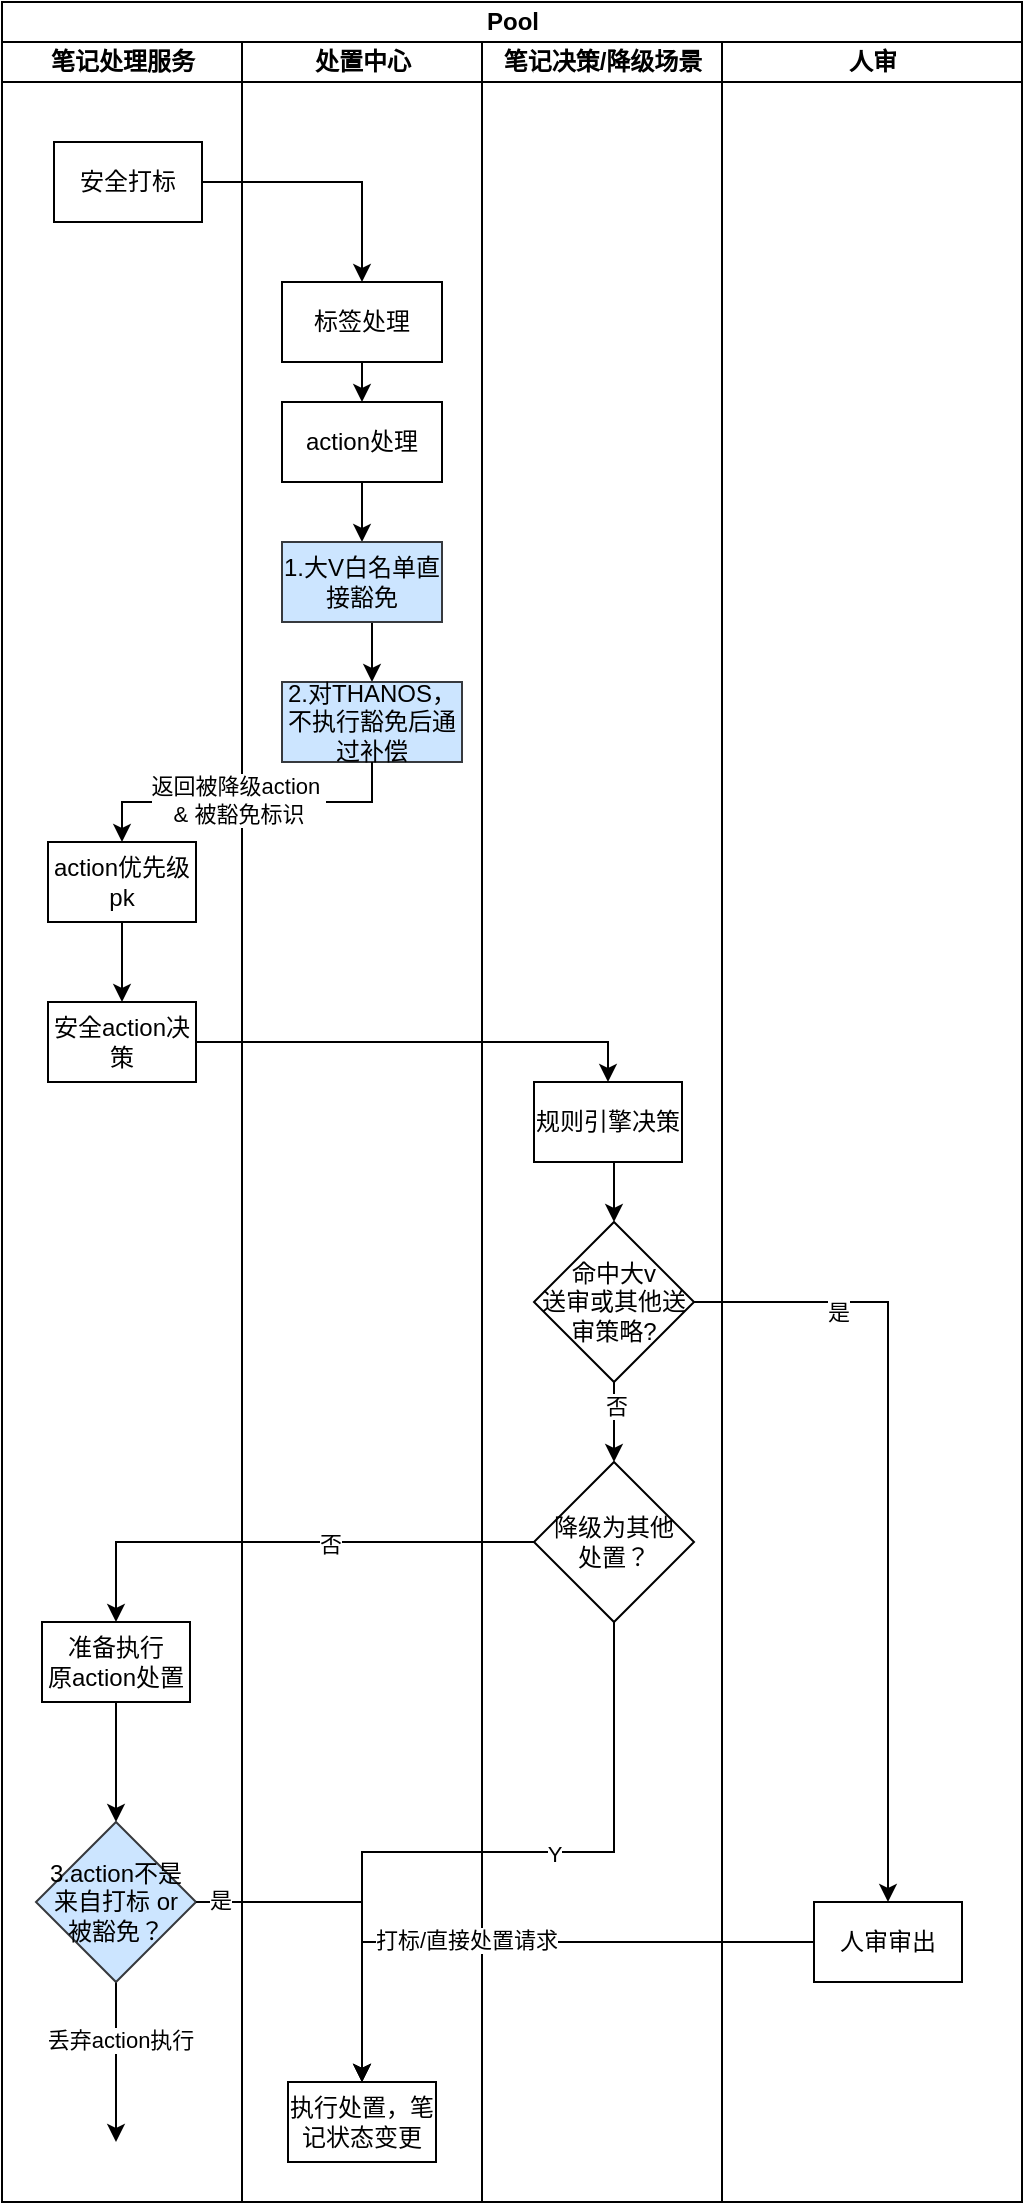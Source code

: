 <mxfile version="24.3.0" type="github">
  <diagram name="第 1 页" id="OgpjBNU1iHbVYSOEx-6i">
    <mxGraphModel dx="1434" dy="820" grid="1" gridSize="10" guides="1" tooltips="1" connect="1" arrows="1" fold="1" page="1" pageScale="1" pageWidth="827" pageHeight="1169" math="0" shadow="0">
      <root>
        <mxCell id="0" />
        <mxCell id="1" parent="0" />
        <mxCell id="e3zYSlDS5NVleH7Sg0XO-7" value="Pool" style="swimlane;childLayout=stackLayout;resizeParent=1;resizeParentMax=0;startSize=20;html=1;" vertex="1" parent="1">
          <mxGeometry x="234" y="140" width="510" height="1100" as="geometry" />
        </mxCell>
        <mxCell id="e3zYSlDS5NVleH7Sg0XO-8" value="笔记处理服务" style="swimlane;startSize=20;html=1;" vertex="1" parent="e3zYSlDS5NVleH7Sg0XO-7">
          <mxGeometry y="20" width="120" height="1080" as="geometry" />
        </mxCell>
        <mxCell id="e3zYSlDS5NVleH7Sg0XO-12" value="安全打标" style="rounded=0;whiteSpace=wrap;html=1;" vertex="1" parent="e3zYSlDS5NVleH7Sg0XO-8">
          <mxGeometry x="26" y="50" width="74" height="40" as="geometry" />
        </mxCell>
        <mxCell id="e3zYSlDS5NVleH7Sg0XO-34" style="edgeStyle=orthogonalEdgeStyle;rounded=0;orthogonalLoop=1;jettySize=auto;html=1;exitX=0.5;exitY=1;exitDx=0;exitDy=0;entryX=0.5;entryY=0;entryDx=0;entryDy=0;" edge="1" parent="e3zYSlDS5NVleH7Sg0XO-8" source="e3zYSlDS5NVleH7Sg0XO-27" target="e3zYSlDS5NVleH7Sg0XO-32">
          <mxGeometry relative="1" as="geometry" />
        </mxCell>
        <mxCell id="e3zYSlDS5NVleH7Sg0XO-27" value="action优先级pk" style="rounded=0;whiteSpace=wrap;html=1;" vertex="1" parent="e3zYSlDS5NVleH7Sg0XO-8">
          <mxGeometry x="23" y="400" width="74" height="40" as="geometry" />
        </mxCell>
        <mxCell id="e3zYSlDS5NVleH7Sg0XO-32" value="安全action决策" style="rounded=0;whiteSpace=wrap;html=1;" vertex="1" parent="e3zYSlDS5NVleH7Sg0XO-8">
          <mxGeometry x="23" y="480" width="74" height="40" as="geometry" />
        </mxCell>
        <mxCell id="e3zYSlDS5NVleH7Sg0XO-85" style="edgeStyle=orthogonalEdgeStyle;rounded=0;orthogonalLoop=1;jettySize=auto;html=1;exitX=0.5;exitY=1;exitDx=0;exitDy=0;entryX=0.5;entryY=0;entryDx=0;entryDy=0;" edge="1" parent="e3zYSlDS5NVleH7Sg0XO-8" source="e3zYSlDS5NVleH7Sg0XO-68" target="e3zYSlDS5NVleH7Sg0XO-83">
          <mxGeometry relative="1" as="geometry" />
        </mxCell>
        <mxCell id="e3zYSlDS5NVleH7Sg0XO-68" value="准备执行&lt;div&gt;原action处置&lt;/div&gt;" style="rounded=0;whiteSpace=wrap;html=1;" vertex="1" parent="e3zYSlDS5NVleH7Sg0XO-8">
          <mxGeometry x="20" y="790" width="74" height="40" as="geometry" />
        </mxCell>
        <mxCell id="e3zYSlDS5NVleH7Sg0XO-89" style="edgeStyle=orthogonalEdgeStyle;rounded=0;orthogonalLoop=1;jettySize=auto;html=1;exitX=0.5;exitY=1;exitDx=0;exitDy=0;" edge="1" parent="e3zYSlDS5NVleH7Sg0XO-8" source="e3zYSlDS5NVleH7Sg0XO-83">
          <mxGeometry relative="1" as="geometry">
            <mxPoint x="57" y="1050" as="targetPoint" />
          </mxGeometry>
        </mxCell>
        <mxCell id="e3zYSlDS5NVleH7Sg0XO-90" value="丢弃action执行" style="edgeLabel;html=1;align=center;verticalAlign=middle;resizable=0;points=[];" vertex="1" connectable="0" parent="e3zYSlDS5NVleH7Sg0XO-89">
          <mxGeometry x="-0.28" y="2" relative="1" as="geometry">
            <mxPoint as="offset" />
          </mxGeometry>
        </mxCell>
        <mxCell id="e3zYSlDS5NVleH7Sg0XO-83" value="3.action不是来自打标 or&lt;br&gt;被豁免？" style="rhombus;whiteSpace=wrap;html=1;fillColor=#cce5ff;strokeColor=#36393d;" vertex="1" parent="e3zYSlDS5NVleH7Sg0XO-8">
          <mxGeometry x="17" y="890" width="80" height="80" as="geometry" />
        </mxCell>
        <mxCell id="e3zYSlDS5NVleH7Sg0XO-9" value="处置中心" style="swimlane;startSize=20;html=1;" vertex="1" parent="e3zYSlDS5NVleH7Sg0XO-7">
          <mxGeometry x="120" y="20" width="120" height="1080" as="geometry" />
        </mxCell>
        <mxCell id="e3zYSlDS5NVleH7Sg0XO-28" style="edgeStyle=orthogonalEdgeStyle;rounded=0;orthogonalLoop=1;jettySize=auto;html=1;exitX=0.5;exitY=1;exitDx=0;exitDy=0;entryX=0.5;entryY=0;entryDx=0;entryDy=0;" edge="1" parent="e3zYSlDS5NVleH7Sg0XO-9" source="e3zYSlDS5NVleH7Sg0XO-13" target="e3zYSlDS5NVleH7Sg0XO-25">
          <mxGeometry relative="1" as="geometry" />
        </mxCell>
        <mxCell id="e3zYSlDS5NVleH7Sg0XO-13" value="标签处理" style="rounded=0;whiteSpace=wrap;html=1;" vertex="1" parent="e3zYSlDS5NVleH7Sg0XO-9">
          <mxGeometry x="20" y="120" width="80" height="40" as="geometry" />
        </mxCell>
        <mxCell id="e3zYSlDS5NVleH7Sg0XO-29" style="edgeStyle=orthogonalEdgeStyle;rounded=0;orthogonalLoop=1;jettySize=auto;html=1;exitX=0.5;exitY=1;exitDx=0;exitDy=0;entryX=0.5;entryY=0;entryDx=0;entryDy=0;" edge="1" parent="e3zYSlDS5NVleH7Sg0XO-9" source="e3zYSlDS5NVleH7Sg0XO-25" target="e3zYSlDS5NVleH7Sg0XO-26">
          <mxGeometry relative="1" as="geometry" />
        </mxCell>
        <mxCell id="e3zYSlDS5NVleH7Sg0XO-25" value="action处理" style="rounded=0;whiteSpace=wrap;html=1;" vertex="1" parent="e3zYSlDS5NVleH7Sg0XO-9">
          <mxGeometry x="20" y="180" width="80" height="40" as="geometry" />
        </mxCell>
        <mxCell id="e3zYSlDS5NVleH7Sg0XO-52" style="edgeStyle=orthogonalEdgeStyle;rounded=0;orthogonalLoop=1;jettySize=auto;html=1;exitX=0.5;exitY=1;exitDx=0;exitDy=0;entryX=0.5;entryY=0;entryDx=0;entryDy=0;" edge="1" parent="e3zYSlDS5NVleH7Sg0XO-9" source="e3zYSlDS5NVleH7Sg0XO-26" target="e3zYSlDS5NVleH7Sg0XO-51">
          <mxGeometry relative="1" as="geometry" />
        </mxCell>
        <mxCell id="e3zYSlDS5NVleH7Sg0XO-26" value="1.大V白名单直接豁免" style="rounded=0;whiteSpace=wrap;html=1;fillColor=#cce5ff;strokeColor=#36393d;" vertex="1" parent="e3zYSlDS5NVleH7Sg0XO-9">
          <mxGeometry x="20" y="250" width="80" height="40" as="geometry" />
        </mxCell>
        <mxCell id="e3zYSlDS5NVleH7Sg0XO-51" value="2.对THANOS，不执行豁免后通过补偿" style="rounded=0;whiteSpace=wrap;html=1;fillColor=#cce5ff;strokeColor=#36393d;" vertex="1" parent="e3zYSlDS5NVleH7Sg0XO-9">
          <mxGeometry x="20" y="320" width="90" height="40" as="geometry" />
        </mxCell>
        <mxCell id="e3zYSlDS5NVleH7Sg0XO-56" value="执行处置，笔记状态变更" style="rounded=0;whiteSpace=wrap;html=1;" vertex="1" parent="e3zYSlDS5NVleH7Sg0XO-9">
          <mxGeometry x="23" y="1020" width="74" height="40" as="geometry" />
        </mxCell>
        <mxCell id="e3zYSlDS5NVleH7Sg0XO-10" value="笔记决策/降级场景" style="swimlane;startSize=20;html=1;" vertex="1" parent="e3zYSlDS5NVleH7Sg0XO-7">
          <mxGeometry x="240" y="20" width="120" height="1080" as="geometry" />
        </mxCell>
        <mxCell id="e3zYSlDS5NVleH7Sg0XO-48" style="edgeStyle=orthogonalEdgeStyle;rounded=0;orthogonalLoop=1;jettySize=auto;html=1;exitX=0.5;exitY=1;exitDx=0;exitDy=0;entryX=0.5;entryY=0;entryDx=0;entryDy=0;" edge="1" parent="e3zYSlDS5NVleH7Sg0XO-10" source="e3zYSlDS5NVleH7Sg0XO-33" target="e3zYSlDS5NVleH7Sg0XO-36">
          <mxGeometry relative="1" as="geometry" />
        </mxCell>
        <mxCell id="e3zYSlDS5NVleH7Sg0XO-33" value="规则引擎决策" style="rounded=0;whiteSpace=wrap;html=1;" vertex="1" parent="e3zYSlDS5NVleH7Sg0XO-10">
          <mxGeometry x="26" y="520" width="74" height="40" as="geometry" />
        </mxCell>
        <mxCell id="e3zYSlDS5NVleH7Sg0XO-77" style="edgeStyle=orthogonalEdgeStyle;rounded=0;orthogonalLoop=1;jettySize=auto;html=1;exitX=0.5;exitY=1;exitDx=0;exitDy=0;entryX=0.5;entryY=0;entryDx=0;entryDy=0;" edge="1" parent="e3zYSlDS5NVleH7Sg0XO-10" source="e3zYSlDS5NVleH7Sg0XO-36" target="e3zYSlDS5NVleH7Sg0XO-76">
          <mxGeometry relative="1" as="geometry" />
        </mxCell>
        <mxCell id="e3zYSlDS5NVleH7Sg0XO-78" value="否" style="edgeLabel;html=1;align=center;verticalAlign=middle;resizable=0;points=[];" vertex="1" connectable="0" parent="e3zYSlDS5NVleH7Sg0XO-77">
          <mxGeometry x="-0.4" y="1" relative="1" as="geometry">
            <mxPoint as="offset" />
          </mxGeometry>
        </mxCell>
        <mxCell id="e3zYSlDS5NVleH7Sg0XO-36" value="命中大v&lt;div&gt;送审或其他送审策略?&lt;/div&gt;" style="rhombus;whiteSpace=wrap;html=1;" vertex="1" parent="e3zYSlDS5NVleH7Sg0XO-10">
          <mxGeometry x="26" y="590" width="80" height="80" as="geometry" />
        </mxCell>
        <mxCell id="e3zYSlDS5NVleH7Sg0XO-76" value="降级为其他&lt;div&gt;处置？&lt;/div&gt;" style="rhombus;whiteSpace=wrap;html=1;" vertex="1" parent="e3zYSlDS5NVleH7Sg0XO-10">
          <mxGeometry x="26" y="710" width="80" height="80" as="geometry" />
        </mxCell>
        <mxCell id="e3zYSlDS5NVleH7Sg0XO-44" value="人审" style="swimlane;startSize=20;html=1;" vertex="1" parent="e3zYSlDS5NVleH7Sg0XO-7">
          <mxGeometry x="360" y="20" width="150" height="1080" as="geometry" />
        </mxCell>
        <mxCell id="e3zYSlDS5NVleH7Sg0XO-47" value="人审审出" style="rounded=0;whiteSpace=wrap;html=1;" vertex="1" parent="e3zYSlDS5NVleH7Sg0XO-44">
          <mxGeometry x="46" y="930" width="74" height="40" as="geometry" />
        </mxCell>
        <mxCell id="e3zYSlDS5NVleH7Sg0XO-24" style="edgeStyle=orthogonalEdgeStyle;rounded=0;orthogonalLoop=1;jettySize=auto;html=1;exitX=1;exitY=0.5;exitDx=0;exitDy=0;" edge="1" parent="e3zYSlDS5NVleH7Sg0XO-7" source="e3zYSlDS5NVleH7Sg0XO-12" target="e3zYSlDS5NVleH7Sg0XO-13">
          <mxGeometry relative="1" as="geometry" />
        </mxCell>
        <mxCell id="e3zYSlDS5NVleH7Sg0XO-35" style="edgeStyle=orthogonalEdgeStyle;rounded=0;orthogonalLoop=1;jettySize=auto;html=1;exitX=1;exitY=0.5;exitDx=0;exitDy=0;entryX=0.5;entryY=0;entryDx=0;entryDy=0;" edge="1" parent="e3zYSlDS5NVleH7Sg0XO-7" source="e3zYSlDS5NVleH7Sg0XO-32" target="e3zYSlDS5NVleH7Sg0XO-33">
          <mxGeometry relative="1" as="geometry" />
        </mxCell>
        <mxCell id="e3zYSlDS5NVleH7Sg0XO-53" style="edgeStyle=orthogonalEdgeStyle;rounded=0;orthogonalLoop=1;jettySize=auto;html=1;exitX=0.5;exitY=1;exitDx=0;exitDy=0;entryX=0.5;entryY=0;entryDx=0;entryDy=0;" edge="1" parent="e3zYSlDS5NVleH7Sg0XO-7" source="e3zYSlDS5NVleH7Sg0XO-51" target="e3zYSlDS5NVleH7Sg0XO-27">
          <mxGeometry relative="1" as="geometry" />
        </mxCell>
        <mxCell id="e3zYSlDS5NVleH7Sg0XO-54" value="返回被降级action&amp;nbsp;&lt;div&gt;&amp;amp; 被豁免标识&lt;/div&gt;" style="edgeLabel;html=1;align=center;verticalAlign=middle;resizable=0;points=[];" vertex="1" connectable="0" parent="e3zYSlDS5NVleH7Sg0XO-53">
          <mxGeometry x="0.362" y="-1" relative="1" as="geometry">
            <mxPoint x="25" as="offset" />
          </mxGeometry>
        </mxCell>
        <mxCell id="e3zYSlDS5NVleH7Sg0XO-55" style="edgeStyle=orthogonalEdgeStyle;rounded=0;orthogonalLoop=1;jettySize=auto;html=1;exitX=1;exitY=0.5;exitDx=0;exitDy=0;entryX=0.5;entryY=0;entryDx=0;entryDy=0;" edge="1" parent="e3zYSlDS5NVleH7Sg0XO-7" source="e3zYSlDS5NVleH7Sg0XO-36" target="e3zYSlDS5NVleH7Sg0XO-47">
          <mxGeometry relative="1" as="geometry" />
        </mxCell>
        <mxCell id="e3zYSlDS5NVleH7Sg0XO-59" value="是" style="edgeLabel;html=1;align=center;verticalAlign=middle;resizable=0;points=[];" vertex="1" connectable="0" parent="e3zYSlDS5NVleH7Sg0XO-55">
          <mxGeometry x="-0.478" y="-2" relative="1" as="geometry">
            <mxPoint x="-23" y="-2" as="offset" />
          </mxGeometry>
        </mxCell>
        <mxCell id="e3zYSlDS5NVleH7Sg0XO-57" style="edgeStyle=orthogonalEdgeStyle;rounded=0;orthogonalLoop=1;jettySize=auto;html=1;exitX=0;exitY=0.5;exitDx=0;exitDy=0;entryX=0.5;entryY=0;entryDx=0;entryDy=0;" edge="1" parent="e3zYSlDS5NVleH7Sg0XO-7" source="e3zYSlDS5NVleH7Sg0XO-47" target="e3zYSlDS5NVleH7Sg0XO-56">
          <mxGeometry relative="1" as="geometry" />
        </mxCell>
        <mxCell id="e3zYSlDS5NVleH7Sg0XO-58" value="打标/直接处置请求" style="edgeLabel;html=1;align=center;verticalAlign=middle;resizable=0;points=[];" vertex="1" connectable="0" parent="e3zYSlDS5NVleH7Sg0XO-57">
          <mxGeometry x="0.178" y="-1" relative="1" as="geometry">
            <mxPoint as="offset" />
          </mxGeometry>
        </mxCell>
        <mxCell id="e3zYSlDS5NVleH7Sg0XO-79" style="edgeStyle=orthogonalEdgeStyle;rounded=0;orthogonalLoop=1;jettySize=auto;html=1;exitX=0.5;exitY=1;exitDx=0;exitDy=0;entryX=0.5;entryY=0;entryDx=0;entryDy=0;" edge="1" parent="e3zYSlDS5NVleH7Sg0XO-7" source="e3zYSlDS5NVleH7Sg0XO-76" target="e3zYSlDS5NVleH7Sg0XO-56">
          <mxGeometry relative="1" as="geometry" />
        </mxCell>
        <mxCell id="e3zYSlDS5NVleH7Sg0XO-80" value="Y" style="edgeLabel;html=1;align=center;verticalAlign=middle;resizable=0;points=[];" vertex="1" connectable="0" parent="e3zYSlDS5NVleH7Sg0XO-79">
          <mxGeometry x="-0.186" y="1" relative="1" as="geometry">
            <mxPoint as="offset" />
          </mxGeometry>
        </mxCell>
        <mxCell id="e3zYSlDS5NVleH7Sg0XO-81" style="edgeStyle=orthogonalEdgeStyle;rounded=0;orthogonalLoop=1;jettySize=auto;html=1;exitX=0;exitY=0.5;exitDx=0;exitDy=0;entryX=0.5;entryY=0;entryDx=0;entryDy=0;" edge="1" parent="e3zYSlDS5NVleH7Sg0XO-7" source="e3zYSlDS5NVleH7Sg0XO-76" target="e3zYSlDS5NVleH7Sg0XO-68">
          <mxGeometry relative="1" as="geometry" />
        </mxCell>
        <mxCell id="e3zYSlDS5NVleH7Sg0XO-82" value="否" style="edgeLabel;html=1;align=center;verticalAlign=middle;resizable=0;points=[];" vertex="1" connectable="0" parent="e3zYSlDS5NVleH7Sg0XO-81">
          <mxGeometry x="-0.181" y="1" relative="1" as="geometry">
            <mxPoint as="offset" />
          </mxGeometry>
        </mxCell>
        <mxCell id="e3zYSlDS5NVleH7Sg0XO-86" style="edgeStyle=orthogonalEdgeStyle;rounded=0;orthogonalLoop=1;jettySize=auto;html=1;exitX=1;exitY=0.5;exitDx=0;exitDy=0;entryX=0.5;entryY=0;entryDx=0;entryDy=0;" edge="1" parent="e3zYSlDS5NVleH7Sg0XO-7" source="e3zYSlDS5NVleH7Sg0XO-83" target="e3zYSlDS5NVleH7Sg0XO-56">
          <mxGeometry relative="1" as="geometry" />
        </mxCell>
        <mxCell id="e3zYSlDS5NVleH7Sg0XO-88" value="是" style="edgeLabel;html=1;align=center;verticalAlign=middle;resizable=0;points=[];" vertex="1" connectable="0" parent="e3zYSlDS5NVleH7Sg0XO-86">
          <mxGeometry x="-0.861" y="1" relative="1" as="geometry">
            <mxPoint as="offset" />
          </mxGeometry>
        </mxCell>
      </root>
    </mxGraphModel>
  </diagram>
</mxfile>
